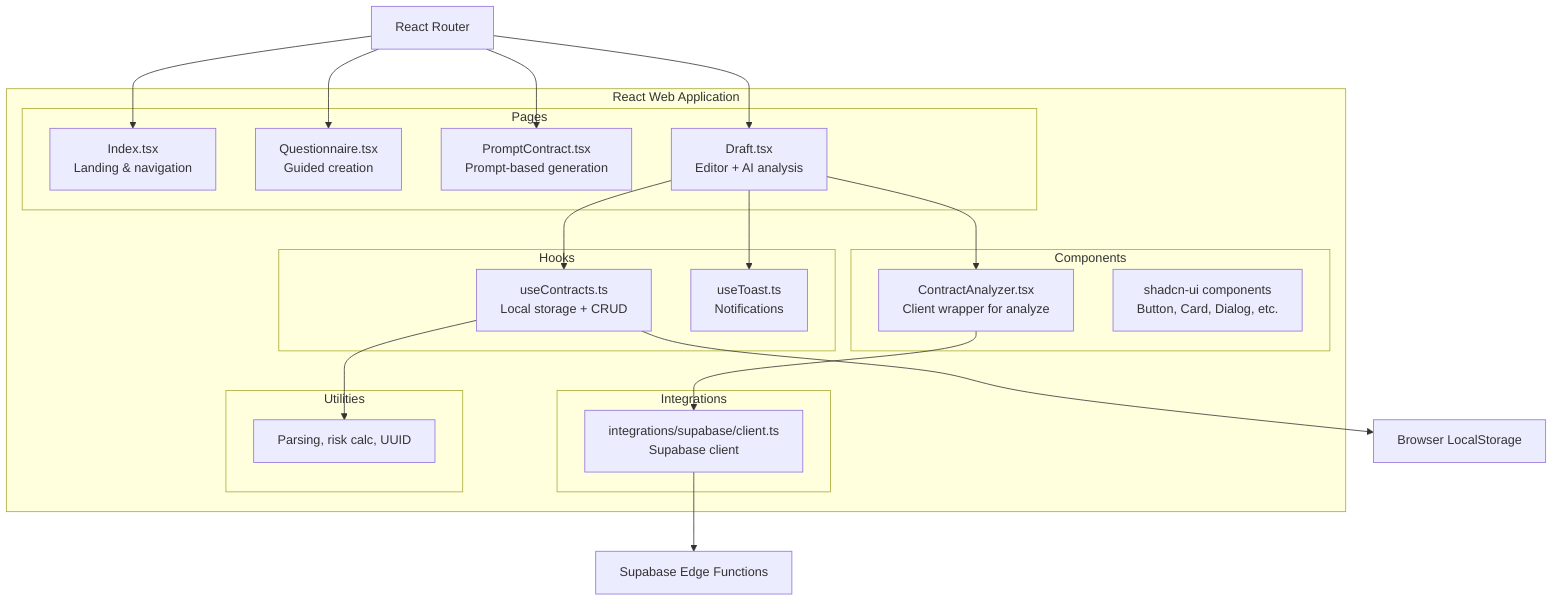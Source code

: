 graph TB
  subgraph "React Web Application"
    subgraph Pages
      Index["Index.tsx<br/>Landing & navigation"]
      Questionnaire["Questionnaire.tsx<br/>Guided creation"]
      Prompt["PromptContract.tsx<br/>Prompt-based generation"]
      Draft["Draft.tsx<br/>Editor + AI analysis"]
    end

    subgraph Components
      Analyzer["ContractAnalyzer.tsx<br/>Client wrapper for analyze"]
      UI["shadcn-ui components<br/>Button, Card, Dialog, etc."]
    end

    subgraph Hooks
      UseContracts["useContracts.ts<br/>Local storage + CRUD"]
      UseToast["useToast.ts<br/>Notifications"]
    end

    subgraph Integrations
      SupabaseClient["integrations/supabase/client.ts<br/>Supabase client"]
    end

    subgraph UTILITIES["Utilities"]
      UtilsNode["Parsing, risk calc, UUID"]
    end
  end

  Router["React Router"]
  LocalStorage["Browser LocalStorage"]
  Edge["Supabase Edge Functions"]

  Router --> Index
  Router --> Questionnaire
  Router --> Prompt
  Router --> Draft

  Draft --> Analyzer
  Draft --> UseContracts
  Draft --> UseToast
  Analyzer --> SupabaseClient
  UseContracts --> LocalStorage
  UseContracts --> UtilsNode
  SupabaseClient --> Edge